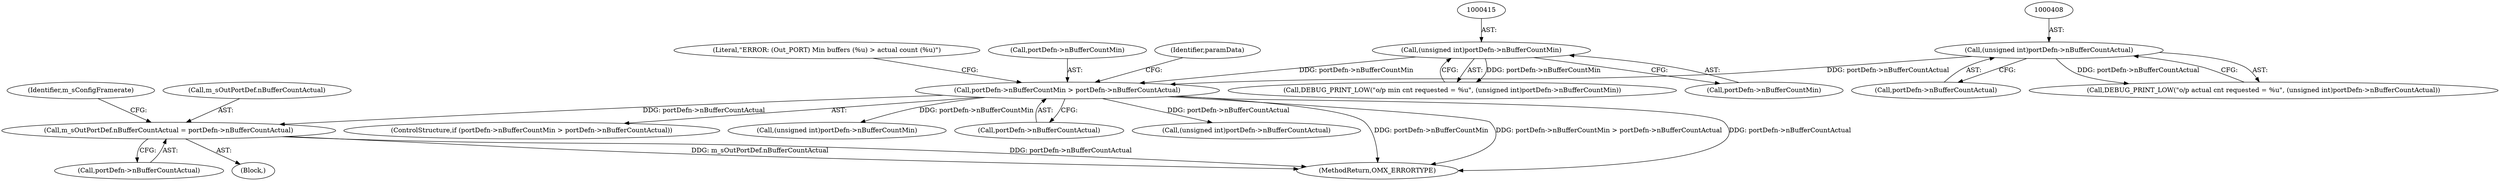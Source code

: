 digraph "0_Android_560ccdb509a7b86186fac0fce1b25bd9a3e6a6e8_7@pointer" {
"1000497" [label="(Call,m_sOutPortDef.nBufferCountActual = portDefn->nBufferCountActual)"];
"1000427" [label="(Call,portDefn->nBufferCountMin > portDefn->nBufferCountActual)"];
"1000414" [label="(Call,(unsigned int)portDefn->nBufferCountMin)"];
"1000407" [label="(Call,(unsigned int)portDefn->nBufferCountActual)"];
"1000426" [label="(ControlStructure,if (portDefn->nBufferCountMin > portDefn->nBufferCountActual))"];
"1000416" [label="(Call,portDefn->nBufferCountMin)"];
"1000412" [label="(Call,DEBUG_PRINT_LOW(\"o/p min cnt requested = %u\", (unsigned int)portDefn->nBufferCountMin))"];
"1000501" [label="(Call,portDefn->nBufferCountActual)"];
"1000518" [label="(Identifier,m_sConfigFramerate)"];
"1000405" [label="(Call,DEBUG_PRINT_LOW(\"o/p actual cnt requested = %u\", (unsigned int)portDefn->nBufferCountActual))"];
"1000436" [label="(Literal,\"ERROR: (Out_PORT) Min buffers (%u) > actual count (%u)\")"];
"1000404" [label="(Block,)"];
"1000437" [label="(Call,(unsigned int)portDefn->nBufferCountMin)"];
"1000428" [label="(Call,portDefn->nBufferCountMin)"];
"1000452" [label="(Identifier,paramData)"];
"1000407" [label="(Call,(unsigned int)portDefn->nBufferCountActual)"];
"1000431" [label="(Call,portDefn->nBufferCountActual)"];
"1000442" [label="(Call,(unsigned int)portDefn->nBufferCountActual)"];
"1000427" [label="(Call,portDefn->nBufferCountMin > portDefn->nBufferCountActual)"];
"1000498" [label="(Call,m_sOutPortDef.nBufferCountActual)"];
"1002913" [label="(MethodReturn,OMX_ERRORTYPE)"];
"1000414" [label="(Call,(unsigned int)portDefn->nBufferCountMin)"];
"1000497" [label="(Call,m_sOutPortDef.nBufferCountActual = portDefn->nBufferCountActual)"];
"1000409" [label="(Call,portDefn->nBufferCountActual)"];
"1000497" -> "1000404"  [label="AST: "];
"1000497" -> "1000501"  [label="CFG: "];
"1000498" -> "1000497"  [label="AST: "];
"1000501" -> "1000497"  [label="AST: "];
"1000518" -> "1000497"  [label="CFG: "];
"1000497" -> "1002913"  [label="DDG: m_sOutPortDef.nBufferCountActual"];
"1000497" -> "1002913"  [label="DDG: portDefn->nBufferCountActual"];
"1000427" -> "1000497"  [label="DDG: portDefn->nBufferCountActual"];
"1000427" -> "1000426"  [label="AST: "];
"1000427" -> "1000431"  [label="CFG: "];
"1000428" -> "1000427"  [label="AST: "];
"1000431" -> "1000427"  [label="AST: "];
"1000436" -> "1000427"  [label="CFG: "];
"1000452" -> "1000427"  [label="CFG: "];
"1000427" -> "1002913"  [label="DDG: portDefn->nBufferCountMin"];
"1000427" -> "1002913"  [label="DDG: portDefn->nBufferCountMin > portDefn->nBufferCountActual"];
"1000427" -> "1002913"  [label="DDG: portDefn->nBufferCountActual"];
"1000414" -> "1000427"  [label="DDG: portDefn->nBufferCountMin"];
"1000407" -> "1000427"  [label="DDG: portDefn->nBufferCountActual"];
"1000427" -> "1000437"  [label="DDG: portDefn->nBufferCountMin"];
"1000427" -> "1000442"  [label="DDG: portDefn->nBufferCountActual"];
"1000414" -> "1000412"  [label="AST: "];
"1000414" -> "1000416"  [label="CFG: "];
"1000415" -> "1000414"  [label="AST: "];
"1000416" -> "1000414"  [label="AST: "];
"1000412" -> "1000414"  [label="CFG: "];
"1000414" -> "1000412"  [label="DDG: portDefn->nBufferCountMin"];
"1000407" -> "1000405"  [label="AST: "];
"1000407" -> "1000409"  [label="CFG: "];
"1000408" -> "1000407"  [label="AST: "];
"1000409" -> "1000407"  [label="AST: "];
"1000405" -> "1000407"  [label="CFG: "];
"1000407" -> "1000405"  [label="DDG: portDefn->nBufferCountActual"];
}
